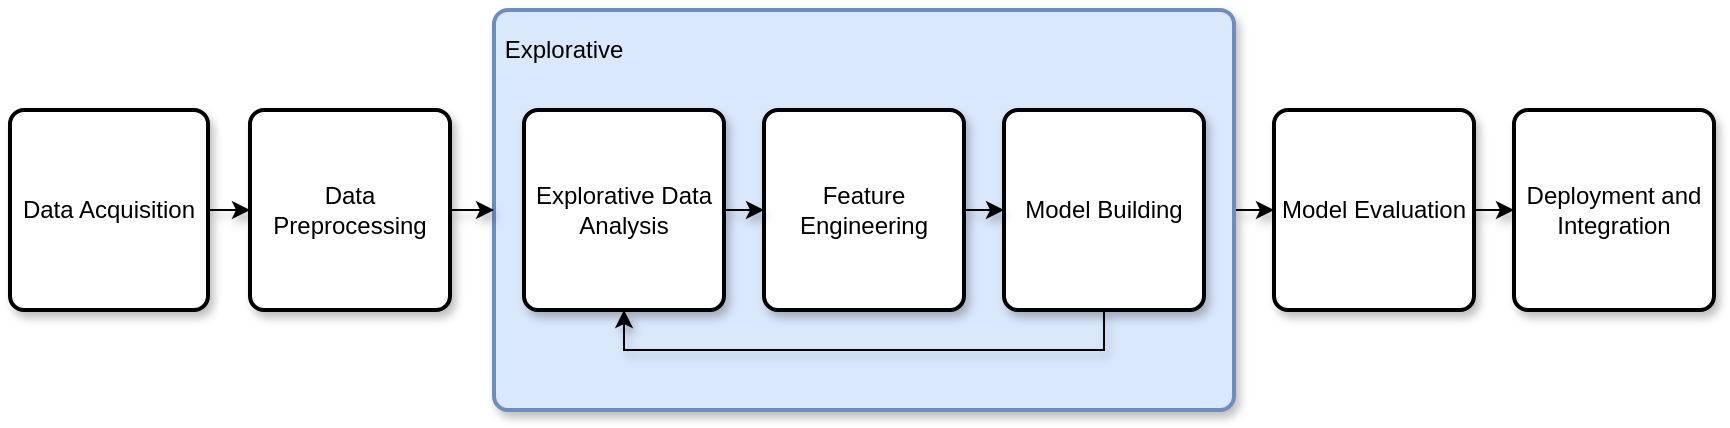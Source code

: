 <mxfile version="13.10.4" type="github">
  <diagram id="IjNw_EtA-p46SSkv6k7q" name="Page-1">
    <mxGraphModel dx="1038" dy="579" grid="1" gridSize="10" guides="1" tooltips="1" connect="1" arrows="1" fold="1" page="1" pageScale="1" pageWidth="850" pageHeight="1100" math="0" shadow="0">
      <root>
        <mxCell id="0" />
        <mxCell id="1" parent="0" />
        <mxCell id="LcHalGJhOg3NI_4NTW-C-27" style="edgeStyle=orthogonalEdgeStyle;rounded=0;orthogonalLoop=1;jettySize=auto;html=1;exitX=1;exitY=0.5;exitDx=0;exitDy=0;entryX=0;entryY=0.5;entryDx=0;entryDy=0;shadow=1;" edge="1" parent="1" source="LcHalGJhOg3NI_4NTW-C-26" target="LcHalGJhOg3NI_4NTW-C-15">
          <mxGeometry relative="1" as="geometry" />
        </mxCell>
        <mxCell id="LcHalGJhOg3NI_4NTW-C-26" value="" style="rounded=1;whiteSpace=wrap;html=1;absoluteArcSize=1;arcSize=14;strokeWidth=2;shadow=1;fillColor=#dae8fc;strokeColor=#6c8ebf;glass=0;sketch=0;" vertex="1" parent="1">
          <mxGeometry x="320" y="370" width="370" height="200" as="geometry" />
        </mxCell>
        <mxCell id="LcHalGJhOg3NI_4NTW-C-33" style="edgeStyle=orthogonalEdgeStyle;rounded=0;orthogonalLoop=1;jettySize=auto;html=1;exitX=1;exitY=0.5;exitDx=0;exitDy=0;entryX=0;entryY=0.5;entryDx=0;entryDy=0;shadow=1;" edge="1" parent="1" source="LcHalGJhOg3NI_4NTW-C-7" target="LcHalGJhOg3NI_4NTW-C-10">
          <mxGeometry relative="1" as="geometry" />
        </mxCell>
        <mxCell id="LcHalGJhOg3NI_4NTW-C-7" value="Data Acquisition" style="rounded=1;whiteSpace=wrap;html=1;absoluteArcSize=1;arcSize=14;strokeWidth=2;shadow=1;" vertex="1" parent="1">
          <mxGeometry x="78" y="420" width="99" height="100" as="geometry" />
        </mxCell>
        <mxCell id="LcHalGJhOg3NI_4NTW-C-32" style="edgeStyle=orthogonalEdgeStyle;rounded=0;orthogonalLoop=1;jettySize=auto;html=1;exitX=1;exitY=0.5;exitDx=0;exitDy=0;entryX=0;entryY=0.5;entryDx=0;entryDy=0;shadow=1;" edge="1" parent="1" source="LcHalGJhOg3NI_4NTW-C-10" target="LcHalGJhOg3NI_4NTW-C-26">
          <mxGeometry relative="1" as="geometry" />
        </mxCell>
        <mxCell id="LcHalGJhOg3NI_4NTW-C-10" value="Data Preprocessing" style="rounded=1;whiteSpace=wrap;html=1;absoluteArcSize=1;arcSize=14;strokeWidth=2;shadow=1;" vertex="1" parent="1">
          <mxGeometry x="198" y="420" width="100" height="100" as="geometry" />
        </mxCell>
        <mxCell id="LcHalGJhOg3NI_4NTW-C-23" style="edgeStyle=orthogonalEdgeStyle;rounded=0;orthogonalLoop=1;jettySize=auto;html=1;exitX=1;exitY=0.5;exitDx=0;exitDy=0;entryX=0;entryY=0.5;entryDx=0;entryDy=0;shadow=1;" edge="1" parent="1" source="LcHalGJhOg3NI_4NTW-C-15" target="LcHalGJhOg3NI_4NTW-C-16">
          <mxGeometry relative="1" as="geometry" />
        </mxCell>
        <mxCell id="LcHalGJhOg3NI_4NTW-C-15" value="Model Evaluation" style="rounded=1;whiteSpace=wrap;html=1;absoluteArcSize=1;arcSize=14;strokeWidth=2;shadow=1;" vertex="1" parent="1">
          <mxGeometry x="710" y="420" width="100" height="100" as="geometry" />
        </mxCell>
        <mxCell id="LcHalGJhOg3NI_4NTW-C-16" value="Deployment and Integration" style="rounded=1;whiteSpace=wrap;html=1;absoluteArcSize=1;arcSize=14;strokeWidth=2;shadow=1;" vertex="1" parent="1">
          <mxGeometry x="830" y="420" width="100" height="100" as="geometry" />
        </mxCell>
        <mxCell id="LcHalGJhOg3NI_4NTW-C-25" value="" style="group;shadow=1;" vertex="1" connectable="0" parent="1">
          <mxGeometry x="335" y="420" width="340" height="100" as="geometry" />
        </mxCell>
        <mxCell id="LcHalGJhOg3NI_4NTW-C-11" value="Explorative Data Analysis" style="rounded=1;whiteSpace=wrap;html=1;absoluteArcSize=1;arcSize=14;strokeWidth=2;shadow=1;" vertex="1" parent="LcHalGJhOg3NI_4NTW-C-25">
          <mxGeometry width="100" height="100" as="geometry" />
        </mxCell>
        <mxCell id="LcHalGJhOg3NI_4NTW-C-12" value="Feature Engineering" style="rounded=1;whiteSpace=wrap;html=1;absoluteArcSize=1;arcSize=14;strokeWidth=2;shadow=1;" vertex="1" parent="LcHalGJhOg3NI_4NTW-C-25">
          <mxGeometry x="120" width="100" height="100" as="geometry" />
        </mxCell>
        <mxCell id="LcHalGJhOg3NI_4NTW-C-20" style="edgeStyle=orthogonalEdgeStyle;rounded=0;orthogonalLoop=1;jettySize=auto;html=1;exitX=1;exitY=0.5;exitDx=0;exitDy=0;shadow=1;" edge="1" parent="LcHalGJhOg3NI_4NTW-C-25" source="LcHalGJhOg3NI_4NTW-C-11" target="LcHalGJhOg3NI_4NTW-C-12">
          <mxGeometry as="geometry" />
        </mxCell>
        <mxCell id="LcHalGJhOg3NI_4NTW-C-37" style="edgeStyle=orthogonalEdgeStyle;rounded=0;orthogonalLoop=1;jettySize=auto;html=1;exitX=0.5;exitY=1;exitDx=0;exitDy=0;entryX=0.5;entryY=1;entryDx=0;entryDy=0;shadow=1;" edge="1" parent="LcHalGJhOg3NI_4NTW-C-25" source="LcHalGJhOg3NI_4NTW-C-14" target="LcHalGJhOg3NI_4NTW-C-11">
          <mxGeometry relative="1" as="geometry" />
        </mxCell>
        <mxCell id="LcHalGJhOg3NI_4NTW-C-14" value="Model Building" style="rounded=1;whiteSpace=wrap;html=1;absoluteArcSize=1;arcSize=14;strokeWidth=2;shadow=1;" vertex="1" parent="LcHalGJhOg3NI_4NTW-C-25">
          <mxGeometry x="240" width="100" height="100" as="geometry" />
        </mxCell>
        <mxCell id="LcHalGJhOg3NI_4NTW-C-21" style="edgeStyle=orthogonalEdgeStyle;rounded=0;orthogonalLoop=1;jettySize=auto;html=1;exitX=1;exitY=0.5;exitDx=0;exitDy=0;entryX=0;entryY=0.5;entryDx=0;entryDy=0;shadow=1;" edge="1" parent="LcHalGJhOg3NI_4NTW-C-25" source="LcHalGJhOg3NI_4NTW-C-12" target="LcHalGJhOg3NI_4NTW-C-14">
          <mxGeometry as="geometry" />
        </mxCell>
        <mxCell id="LcHalGJhOg3NI_4NTW-C-34" value="Explorative" style="text;html=1;strokeColor=none;fillColor=none;align=center;verticalAlign=middle;whiteSpace=wrap;rounded=0;shadow=1;" vertex="1" parent="1">
          <mxGeometry x="335" y="380" width="40" height="20" as="geometry" />
        </mxCell>
      </root>
    </mxGraphModel>
  </diagram>
</mxfile>
